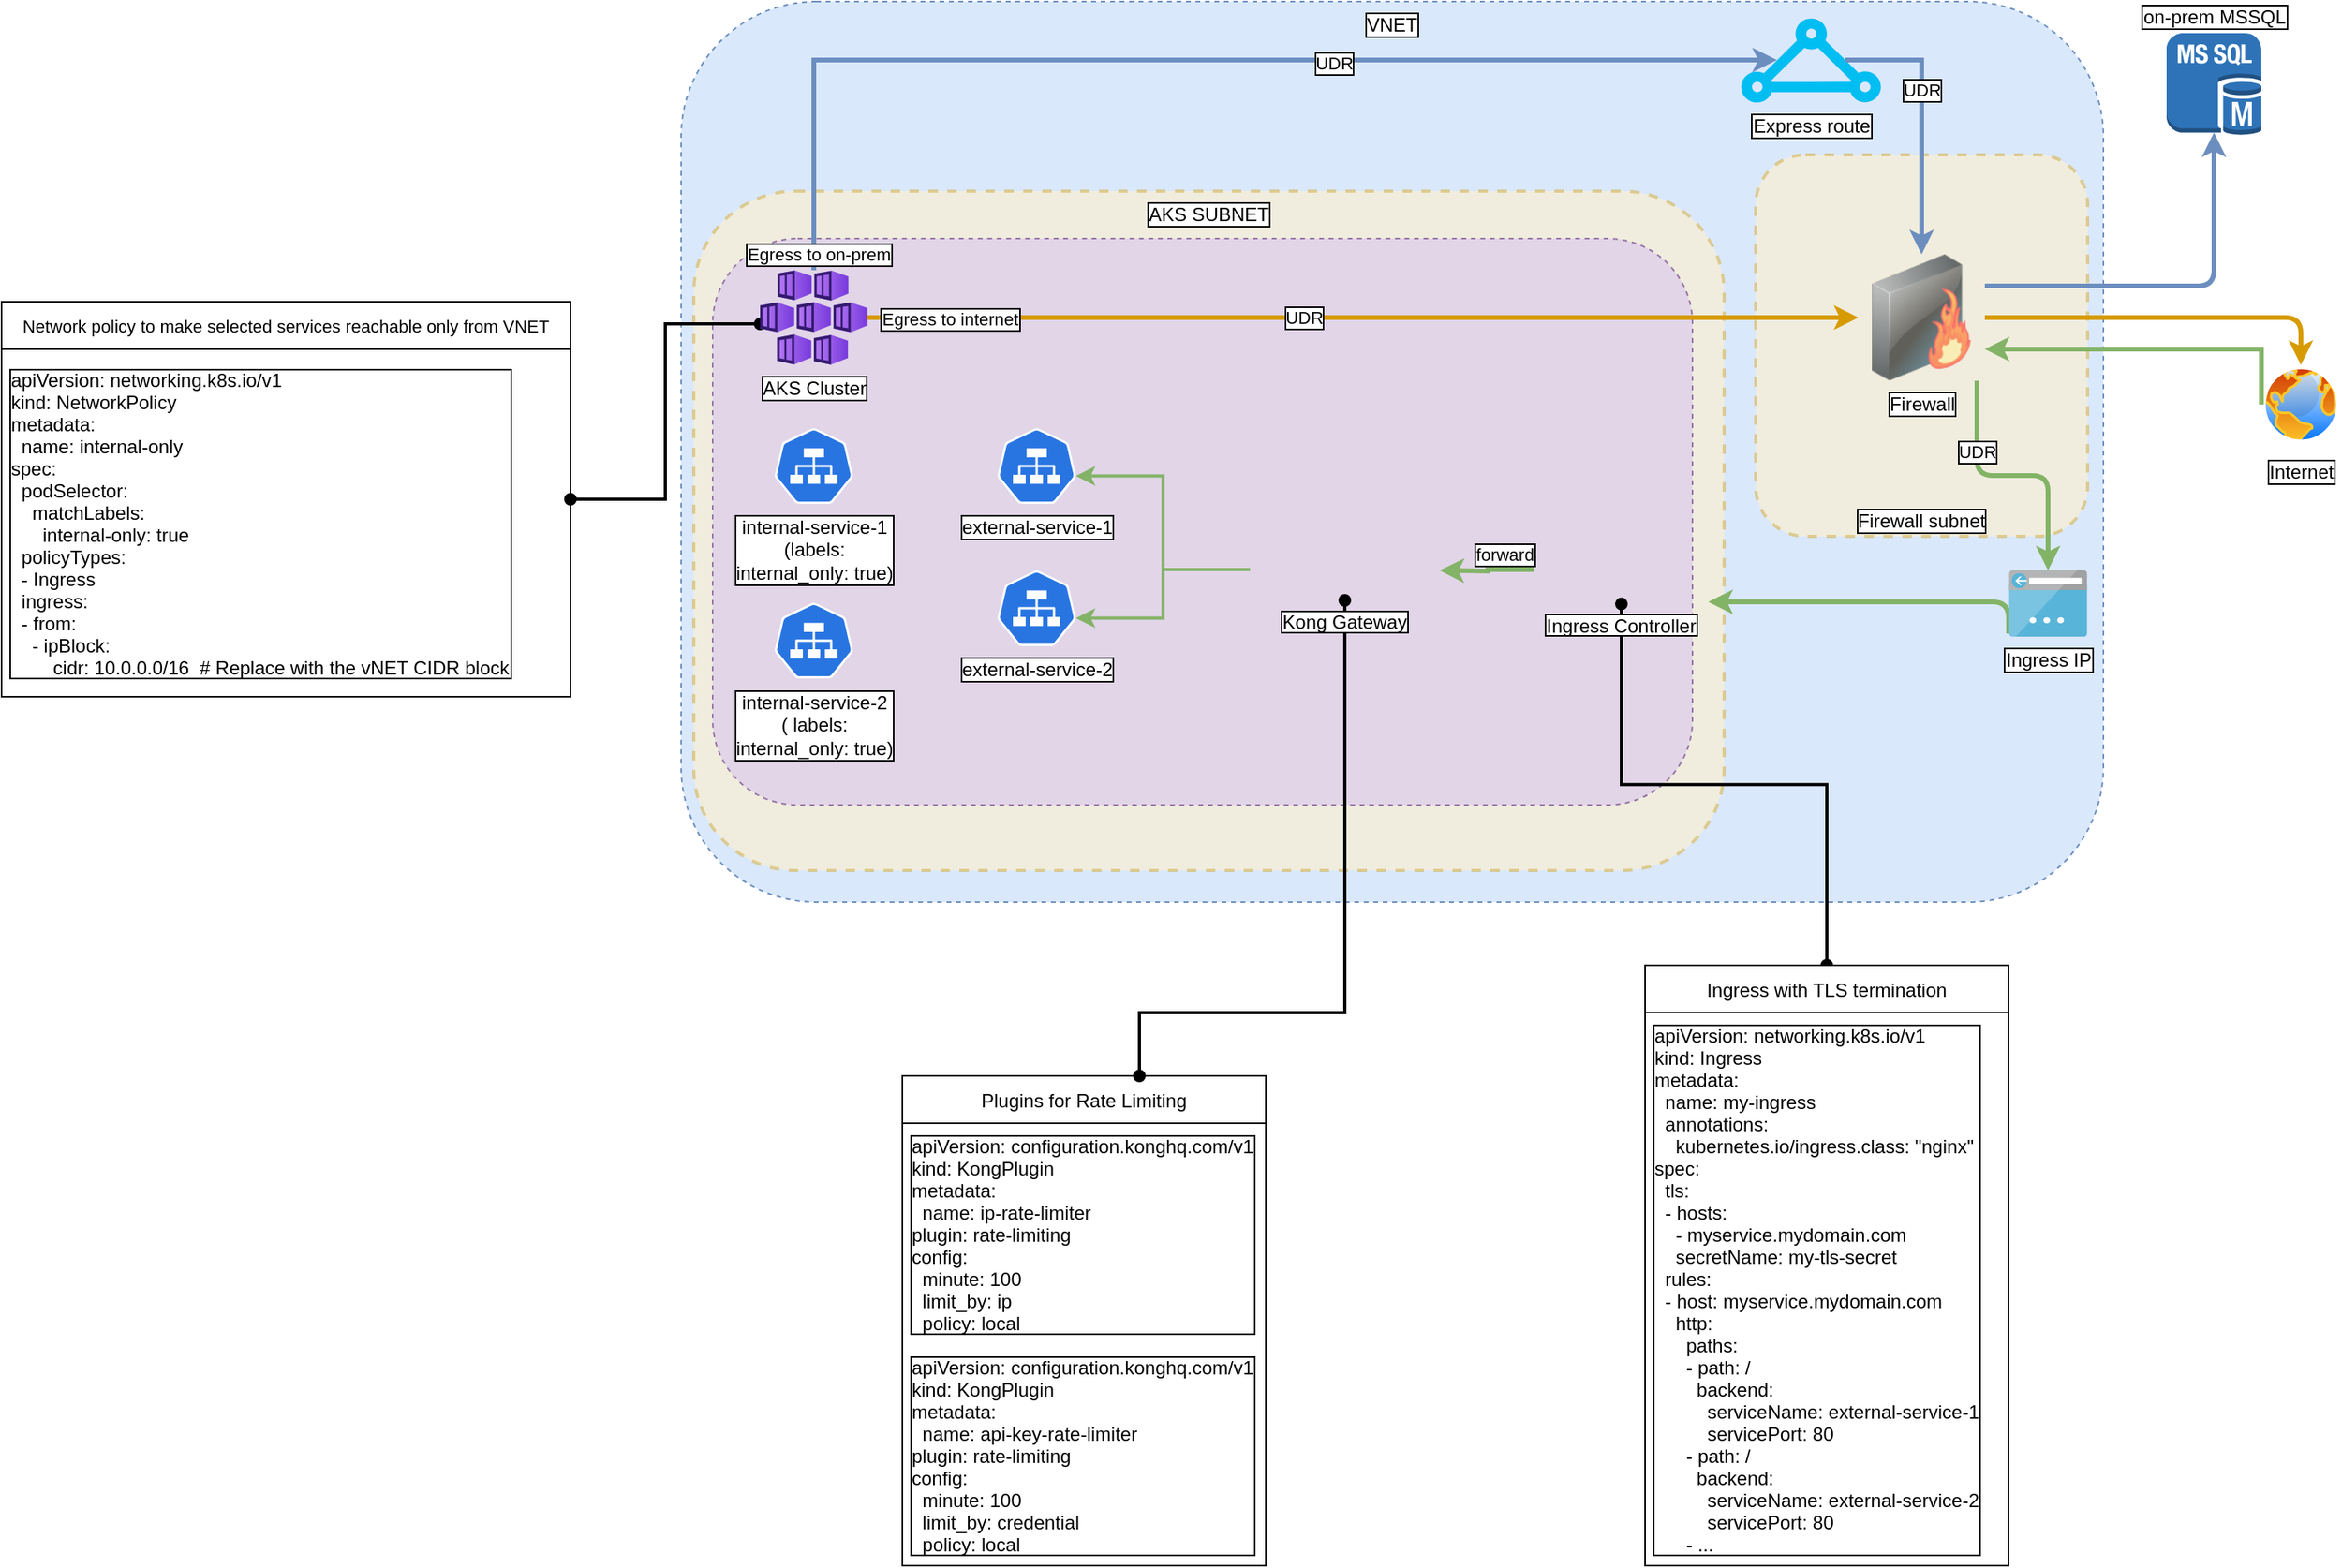 <mxfile version="20.3.0" type="device"><diagram id="5fU6hoVWIWS8tqr2ocvI" name="Page-1"><mxGraphModel dx="2037" dy="1293" grid="1" gridSize="10" guides="1" tooltips="1" connect="1" arrows="1" fold="1" page="1" pageScale="1" pageWidth="827" pageHeight="1169" math="0" shadow="0"><root><mxCell id="0"/><mxCell id="1" parent="0"/><mxCell id="zWb_WGWI-SSOLeGuSJnN-10" value="VNET" style="rounded=1;whiteSpace=wrap;html=1;dashed=1;fillColor=#dae8fc;strokeColor=#6c8ebf;verticalAlign=top;labelBackgroundColor=default;labelBorderColor=default;" parent="1" vertex="1"><mxGeometry x="540" y="120" width="900" height="570" as="geometry"/></mxCell><mxCell id="mbdMay1QVsaj-_D-__YQ-46" value="AKS SUBNET" style="rounded=1;whiteSpace=wrap;html=1;labelBackgroundColor=default;labelBorderColor=default;strokeWidth=2;fillColor=#fff2cc;strokeColor=#d6b656;opacity=60;dashed=1;verticalAlign=top;" vertex="1" parent="1"><mxGeometry x="548" y="240" width="652" height="430" as="geometry"/></mxCell><mxCell id="zWb_WGWI-SSOLeGuSJnN-13" value="" style="rounded=1;whiteSpace=wrap;html=1;dashed=1;fillColor=#e1d5e7;strokeColor=#9673a6;verticalAlign=top;" parent="1" vertex="1"><mxGeometry x="560" y="270" width="620" height="358.5" as="geometry"/></mxCell><mxCell id="mbdMay1QVsaj-_D-__YQ-61" style="edgeStyle=elbowEdgeStyle;rounded=1;sketch=0;orthogonalLoop=1;jettySize=auto;elbow=vertical;html=1;strokeWidth=3;startArrow=none;startFill=0;endArrow=classic;endFill=1;fillColor=#d5e8d4;strokeColor=#82b366;" edge="1" parent="1" target="mbdMay1QVsaj-_D-__YQ-13"><mxGeometry relative="1" as="geometry"><mxPoint x="1380" y="520" as="sourcePoint"/><Array as="points"><mxPoint x="1400" y="500"/><mxPoint x="1280" y="500"/><mxPoint x="1270" y="520"/></Array></mxGeometry></mxCell><mxCell id="zWb_WGWI-SSOLeGuSJnN-11" value="Ingress IP" style="sketch=0;aspect=fixed;html=1;points=[];align=center;image;fontSize=12;image=img/lib/mscae/App_Service_IPAddress.svg;labelBackgroundColor=default;labelBorderColor=default;" parent="1" vertex="1"><mxGeometry x="1380" y="480" width="50" height="42" as="geometry"/></mxCell><mxCell id="zWb_WGWI-SSOLeGuSJnN-14" value="Internet" style="aspect=fixed;perimeter=ellipsePerimeter;html=1;align=center;shadow=0;dashed=0;spacingTop=3;image;image=img/lib/active_directory/internet_globe.svg;labelBackgroundColor=default;fillColor=none;labelBorderColor=default;" parent="1" vertex="1"><mxGeometry x="1540" y="350" width="50" height="50" as="geometry"/></mxCell><mxCell id="mbdMay1QVsaj-_D-__YQ-26" style="edgeStyle=orthogonalEdgeStyle;rounded=0;orthogonalLoop=1;jettySize=auto;html=1;entryX=0.995;entryY=0.63;entryDx=0;entryDy=0;entryPerimeter=0;strokeWidth=2;fillColor=#d5e8d4;strokeColor=#82b366;" edge="1" parent="1" source="mbdMay1QVsaj-_D-__YQ-1" target="mbdMay1QVsaj-_D-__YQ-23"><mxGeometry relative="1" as="geometry"/></mxCell><mxCell id="mbdMay1QVsaj-_D-__YQ-27" style="edgeStyle=orthogonalEdgeStyle;rounded=0;orthogonalLoop=1;jettySize=auto;html=1;entryX=0.995;entryY=0.63;entryDx=0;entryDy=0;entryPerimeter=0;strokeWidth=2;fillColor=#d5e8d4;strokeColor=#82b366;" edge="1" parent="1" source="mbdMay1QVsaj-_D-__YQ-1" target="mbdMay1QVsaj-_D-__YQ-24"><mxGeometry relative="1" as="geometry"/></mxCell><mxCell id="mbdMay1QVsaj-_D-__YQ-4" value="Plugins for Rate Limiting" style="swimlane;fontStyle=0;childLayout=stackLayout;horizontal=1;startSize=30;horizontalStack=0;resizeParent=1;resizeParentMax=0;resizeLast=0;collapsible=1;marginBottom=0;labelBackgroundColor=default;labelBorderColor=none;" vertex="1" parent="1"><mxGeometry x="680" y="800" width="230" height="310" as="geometry"/></mxCell><mxCell id="mbdMay1QVsaj-_D-__YQ-5" value="apiVersion: configuration.konghq.com/v1&#10;kind: KongPlugin&#10;metadata:&#10;  name: ip-rate-limiter&#10;plugin: rate-limiting&#10;config:&#10;  minute: 100&#10;  limit_by: ip&#10;  policy: local" style="text;strokeColor=none;fillColor=none;align=left;verticalAlign=middle;spacingLeft=4;spacingRight=4;overflow=hidden;points=[[0,0.5],[1,0.5]];portConstraint=eastwest;rotatable=0;labelBackgroundColor=default;labelBorderColor=default;" vertex="1" parent="mbdMay1QVsaj-_D-__YQ-4"><mxGeometry y="30" width="230" height="140" as="geometry"/></mxCell><mxCell id="mbdMay1QVsaj-_D-__YQ-6" value="apiVersion: configuration.konghq.com/v1&#10;kind: KongPlugin&#10;metadata:&#10;  name: api-key-rate-limiter&#10;plugin: rate-limiting&#10;config:  &#10;  minute: 100  &#10;  limit_by: credential  &#10;  policy: local" style="text;strokeColor=none;fillColor=none;align=left;verticalAlign=middle;spacingLeft=4;spacingRight=4;overflow=hidden;points=[[0,0.5],[1,0.5]];portConstraint=eastwest;rotatable=0;labelBackgroundColor=default;labelBorderColor=default;" vertex="1" parent="mbdMay1QVsaj-_D-__YQ-4"><mxGeometry y="170" width="230" height="140" as="geometry"/></mxCell><mxCell id="mbdMay1QVsaj-_D-__YQ-14" style="edgeStyle=orthogonalEdgeStyle;rounded=0;orthogonalLoop=1;jettySize=auto;html=1;strokeWidth=3;fillColor=#d5e8d4;strokeColor=#82b366;" edge="1" parent="1" source="mbdMay1QVsaj-_D-__YQ-13"><mxGeometry relative="1" as="geometry"><mxPoint x="1020" y="480" as="targetPoint"/></mxGeometry></mxCell><mxCell id="mbdMay1QVsaj-_D-__YQ-16" value="forward" style="edgeLabel;html=1;align=center;verticalAlign=middle;resizable=0;points=[];labelBorderColor=default;" vertex="1" connectable="0" parent="mbdMay1QVsaj-_D-__YQ-14"><mxGeometry x="-0.041" y="1" relative="1" as="geometry"><mxPoint x="9" y="-10" as="offset"/></mxGeometry></mxCell><mxCell id="mbdMay1QVsaj-_D-__YQ-21" style="edgeStyle=orthogonalEdgeStyle;rounded=0;orthogonalLoop=1;jettySize=auto;html=1;entryX=0.5;entryY=1;entryDx=0;entryDy=0;strokeWidth=2;startArrow=oval;startFill=1;endArrow=oval;endFill=1;" edge="1" parent="1" source="mbdMay1QVsaj-_D-__YQ-17" target="mbdMay1QVsaj-_D-__YQ-13"><mxGeometry relative="1" as="geometry"/></mxCell><mxCell id="mbdMay1QVsaj-_D-__YQ-13" value="Ingress Controller" style="shape=image;verticalLabelPosition=bottom;labelBackgroundColor=default;verticalAlign=top;aspect=fixed;imageAspect=0;image=https://www.nginx.com/wp-content/uploads/2021/08/NGINX-Part-of-F5-horiz-black-type-1.svg;labelBorderColor=default;" vertex="1" parent="1"><mxGeometry x="1080" y="457.68" width="110" height="43.63" as="geometry"/></mxCell><mxCell id="mbdMay1QVsaj-_D-__YQ-17" value="Ingress with TLS termination" style="swimlane;fontStyle=0;childLayout=stackLayout;horizontal=1;startSize=30;horizontalStack=0;resizeParent=1;resizeParentMax=0;resizeLast=0;collapsible=1;marginBottom=0;labelBackgroundColor=default;labelBorderColor=none;" vertex="1" parent="1"><mxGeometry x="1150" y="730" width="230" height="380" as="geometry"/></mxCell><mxCell id="mbdMay1QVsaj-_D-__YQ-18" value="apiVersion: networking.k8s.io/v1&#10;kind: Ingress&#10;metadata:&#10;  name: my-ingress&#10;  annotations:&#10;    kubernetes.io/ingress.class: &quot;nginx&quot;&#10;spec:&#10;  tls:&#10;  - hosts:&#10;    - myservice.mydomain.com&#10;    secretName: my-tls-secret&#10;  rules:&#10;  - host: myservice.mydomain.com&#10;    http:&#10;      paths:&#10;      - path: /&#10;        backend:&#10;          serviceName: external-service-1&#10;          servicePort: 80&#10;      - path: /&#10;        backend:&#10;          serviceName: external-service-2&#10;          servicePort: 80&#10;      - ..." style="text;strokeColor=none;fillColor=none;align=left;verticalAlign=middle;spacingLeft=4;spacingRight=4;overflow=hidden;points=[[0,0.5],[1,0.5]];portConstraint=eastwest;rotatable=0;labelBackgroundColor=default;labelBorderColor=default;" vertex="1" parent="mbdMay1QVsaj-_D-__YQ-17"><mxGeometry y="30" width="230" height="350" as="geometry"/></mxCell><mxCell id="mbdMay1QVsaj-_D-__YQ-23" value="external-service-1" style="sketch=0;html=1;dashed=0;whitespace=wrap;fillColor=#2875E2;strokeColor=#ffffff;points=[[0.005,0.63,0],[0.1,0.2,0],[0.9,0.2,0],[0.5,0,0],[0.995,0.63,0],[0.72,0.99,0],[0.5,1,0],[0.28,0.99,0]];shape=mxgraph.kubernetes.icon;prIcon=svc;labelBackgroundColor=default;labelBorderColor=default;verticalAlign=top;labelPosition=center;verticalLabelPosition=bottom;align=center;" vertex="1" parent="1"><mxGeometry x="740" y="390" width="50" height="48" as="geometry"/></mxCell><mxCell id="mbdMay1QVsaj-_D-__YQ-24" value="external-service-2" style="sketch=0;html=1;dashed=0;whitespace=wrap;fillColor=#2875E2;strokeColor=#ffffff;points=[[0.005,0.63,0],[0.1,0.2,0],[0.9,0.2,0],[0.5,0,0],[0.995,0.63,0],[0.72,0.99,0],[0.5,1,0],[0.28,0.99,0]];shape=mxgraph.kubernetes.icon;prIcon=svc;labelBackgroundColor=default;labelBorderColor=default;verticalAlign=top;labelPosition=center;verticalLabelPosition=bottom;align=center;" vertex="1" parent="1"><mxGeometry x="740" y="480" width="50" height="48" as="geometry"/></mxCell><mxCell id="mbdMay1QVsaj-_D-__YQ-28" value="internal-service-1&lt;br&gt;(labels:&lt;br&gt;internal_only: true)" style="sketch=0;html=1;dashed=0;whitespace=wrap;fillColor=#2875E2;strokeColor=#ffffff;points=[[0.005,0.63,0],[0.1,0.2,0],[0.9,0.2,0],[0.5,0,0],[0.995,0.63,0],[0.72,0.99,0],[0.5,1,0],[0.28,0.99,0]];shape=mxgraph.kubernetes.icon;prIcon=svc;labelBackgroundColor=default;labelBorderColor=default;verticalAlign=top;labelPosition=center;verticalLabelPosition=bottom;align=center;" vertex="1" parent="1"><mxGeometry x="599" y="390" width="50" height="48" as="geometry"/></mxCell><mxCell id="mbdMay1QVsaj-_D-__YQ-29" value="internal-service-2&lt;br&gt;( labels:&lt;br&gt;internal_only: true)" style="sketch=0;html=1;dashed=0;whitespace=wrap;fillColor=#2875E2;strokeColor=#ffffff;points=[[0.005,0.63,0],[0.1,0.2,0],[0.9,0.2,0],[0.5,0,0],[0.995,0.63,0],[0.72,0.99,0],[0.5,1,0],[0.28,0.99,0]];shape=mxgraph.kubernetes.icon;prIcon=svc;labelBackgroundColor=default;labelBorderColor=default;verticalAlign=top;labelPosition=center;verticalLabelPosition=bottom;align=center;" vertex="1" parent="1"><mxGeometry x="599" y="500.5" width="50" height="48" as="geometry"/></mxCell><mxCell id="mbdMay1QVsaj-_D-__YQ-38" style="edgeStyle=orthogonalEdgeStyle;rounded=0;orthogonalLoop=1;jettySize=auto;html=1;strokeWidth=2;endArrow=oval;endFill=1;entryX=0;entryY=0.567;entryDx=0;entryDy=0;entryPerimeter=0;startArrow=oval;startFill=1;" edge="1" parent="1" source="mbdMay1QVsaj-_D-__YQ-34" target="zWb_WGWI-SSOLeGuSJnN-2"><mxGeometry relative="1" as="geometry"><mxPoint x="520" y="314" as="targetPoint"/></mxGeometry></mxCell><mxCell id="mbdMay1QVsaj-_D-__YQ-34" value="Network policy to make selected services reachable only from VNET" style="swimlane;fontStyle=0;childLayout=stackLayout;horizontal=1;startSize=30;horizontalStack=0;resizeParent=1;resizeParentMax=0;resizeLast=0;collapsible=1;marginBottom=0;labelBackgroundColor=default;labelBorderColor=none;fontSize=11;" vertex="1" parent="1"><mxGeometry x="110" y="310" width="360" height="250" as="geometry"/></mxCell><mxCell id="mbdMay1QVsaj-_D-__YQ-35" value="apiVersion: networking.k8s.io/v1&#10;kind: NetworkPolicy&#10;metadata:&#10;  name: internal-only&#10;spec:&#10;  podSelector:&#10;    matchLabels:&#10;      internal-only: true&#10;  policyTypes:&#10;  - Ingress&#10;  ingress:&#10;  - from:&#10;    - ipBlock:&#10;        cidr: 10.0.0.0/16  # Replace with the vNET CIDR block" style="text;strokeColor=none;fillColor=none;align=left;verticalAlign=middle;spacingLeft=4;spacingRight=4;overflow=hidden;points=[[0,0.5],[1,0.5]];portConstraint=eastwest;rotatable=0;labelBackgroundColor=default;labelBorderColor=default;" vertex="1" parent="mbdMay1QVsaj-_D-__YQ-34"><mxGeometry y="30" width="360" height="220" as="geometry"/></mxCell><mxCell id="mbdMay1QVsaj-_D-__YQ-39" value="Express route" style="verticalLabelPosition=bottom;html=1;verticalAlign=top;align=center;strokeColor=none;fillColor=#00BEF2;shape=mxgraph.azure.express_route;pointerEvents=1;labelBackgroundColor=default;labelBorderColor=default;" vertex="1" parent="1"><mxGeometry x="1210" y="130" width="90" height="54" as="geometry"/></mxCell><mxCell id="mbdMay1QVsaj-_D-__YQ-8" style="edgeStyle=orthogonalEdgeStyle;rounded=0;orthogonalLoop=1;jettySize=auto;html=1;strokeWidth=2;endArrow=oval;endFill=1;startArrow=oval;startFill=1;" edge="1" parent="1" source="mbdMay1QVsaj-_D-__YQ-4" target="mbdMay1QVsaj-_D-__YQ-1"><mxGeometry relative="1" as="geometry"><Array as="points"><mxPoint x="830" y="760"/><mxPoint x="960" y="760"/></Array></mxGeometry></mxCell><mxCell id="mbdMay1QVsaj-_D-__YQ-1" value="Kong Gateway" style="shape=image;verticalLabelPosition=bottom;labelBackgroundColor=default;verticalAlign=top;aspect=fixed;imageAspect=0;image=https://konghq.com/wp-content/themes/konghq/assets/img/gradient-logo.svg;labelBorderColor=default;" vertex="1" parent="1"><mxGeometry x="900" y="460" width="120" height="39" as="geometry"/></mxCell><mxCell id="mbdMay1QVsaj-_D-__YQ-49" style="edgeStyle=elbowEdgeStyle;rounded=0;orthogonalLoop=1;jettySize=auto;elbow=vertical;html=1;entryX=0.26;entryY=0.5;entryDx=0;entryDy=0;entryPerimeter=0;strokeWidth=3;startArrow=none;startFill=0;endArrow=classic;endFill=1;fillColor=#dae8fc;strokeColor=#6c8ebf;" edge="1" parent="1" source="zWb_WGWI-SSOLeGuSJnN-2" target="mbdMay1QVsaj-_D-__YQ-39"><mxGeometry relative="1" as="geometry"><Array as="points"><mxPoint x="920" y="157"/></Array></mxGeometry></mxCell><mxCell id="mbdMay1QVsaj-_D-__YQ-52" value="UDR" style="edgeLabel;html=1;align=center;verticalAlign=middle;resizable=0;points=[];labelBorderColor=default;" vertex="1" connectable="0" parent="mbdMay1QVsaj-_D-__YQ-49"><mxGeometry x="0.245" y="-2" relative="1" as="geometry"><mxPoint as="offset"/></mxGeometry></mxCell><mxCell id="mbdMay1QVsaj-_D-__YQ-57" value="Egress to on-prem" style="edgeLabel;html=1;align=center;verticalAlign=middle;resizable=0;points=[];labelBorderColor=default;" vertex="1" connectable="0" parent="mbdMay1QVsaj-_D-__YQ-49"><mxGeometry x="-0.83" y="-3" relative="1" as="geometry"><mxPoint y="53" as="offset"/></mxGeometry></mxCell><mxCell id="zWb_WGWI-SSOLeGuSJnN-2" value="AKS Cluster" style="aspect=fixed;html=1;points=[];align=center;image;fontSize=12;image=img/lib/azure2/compute/Kubernetes_Services.svg;labelBackgroundColor=default;labelBorderColor=default;" parent="1" vertex="1"><mxGeometry x="590" y="290" width="68" height="60" as="geometry"/></mxCell><mxCell id="mbdMay1QVsaj-_D-__YQ-51" value="Firewall subnet" style="rounded=1;whiteSpace=wrap;html=1;labelBackgroundColor=default;labelBorderColor=default;strokeWidth=2;fillColor=#fff2cc;strokeColor=#d6b656;opacity=60;dashed=1;verticalAlign=bottom;labelPosition=center;verticalLabelPosition=middle;align=center;" vertex="1" parent="1"><mxGeometry x="1220" y="217" width="210" height="241.5" as="geometry"/></mxCell><mxCell id="mbdMay1QVsaj-_D-__YQ-54" style="edgeStyle=elbowEdgeStyle;rounded=1;orthogonalLoop=1;jettySize=auto;elbow=vertical;html=1;strokeWidth=3;startArrow=none;startFill=0;endArrow=classic;endFill=1;fillColor=#dae8fc;strokeColor=#6c8ebf;entryX=0.5;entryY=0.975;entryDx=0;entryDy=0;entryPerimeter=0;sketch=0;" edge="1" parent="1" source="mbdMay1QVsaj-_D-__YQ-50" target="mbdMay1QVsaj-_D-__YQ-43"><mxGeometry relative="1" as="geometry"><mxPoint x="1500" y="210" as="targetPoint"/><Array as="points"><mxPoint x="1530" y="300"/></Array></mxGeometry></mxCell><mxCell id="mbdMay1QVsaj-_D-__YQ-43" value="on-prem MSSQL&lt;br&gt;" style="outlineConnect=0;dashed=0;verticalLabelPosition=top;verticalAlign=bottom;align=center;html=1;shape=mxgraph.aws3.ms_sql_instance;fillColor=#2E73B8;gradientColor=none;labelBackgroundColor=default;labelBorderColor=default;labelPosition=center;" vertex="1" parent="1"><mxGeometry x="1480" y="140" width="60" height="64.5" as="geometry"/></mxCell><mxCell id="mbdMay1QVsaj-_D-__YQ-60" style="edgeStyle=elbowEdgeStyle;rounded=1;sketch=0;orthogonalLoop=1;jettySize=auto;elbow=vertical;html=1;strokeWidth=3;startArrow=none;startFill=0;endArrow=classic;endFill=1;fillColor=#d5e8d4;strokeColor=#82b366;" edge="1" parent="1" source="mbdMay1QVsaj-_D-__YQ-50" target="zWb_WGWI-SSOLeGuSJnN-11"><mxGeometry relative="1" as="geometry"><Array as="points"><mxPoint x="1360" y="420"/><mxPoint x="1405" y="460"/><mxPoint x="1380" y="410"/><mxPoint x="1360" y="460"/><mxPoint x="1260" y="450"/></Array></mxGeometry></mxCell><mxCell id="mbdMay1QVsaj-_D-__YQ-64" value="UDR" style="edgeLabel;html=1;align=center;verticalAlign=middle;resizable=0;points=[];labelBorderColor=default;" vertex="1" connectable="0" parent="mbdMay1QVsaj-_D-__YQ-60"><mxGeometry x="-0.638" relative="1" as="geometry"><mxPoint y="15" as="offset"/></mxGeometry></mxCell><mxCell id="mbdMay1QVsaj-_D-__YQ-44" style="edgeStyle=orthogonalEdgeStyle;rounded=0;orthogonalLoop=1;jettySize=auto;html=1;strokeWidth=3;fillColor=#dae8fc;strokeColor=#6c8ebf;exitX=0.74;exitY=0.5;exitDx=0;exitDy=0;exitPerimeter=0;" edge="1" parent="1" source="mbdMay1QVsaj-_D-__YQ-39" target="mbdMay1QVsaj-_D-__YQ-50"><mxGeometry relative="1" as="geometry"><Array as="points"><mxPoint x="1325" y="157"/></Array></mxGeometry></mxCell><mxCell id="mbdMay1QVsaj-_D-__YQ-53" value="UDR" style="edgeLabel;html=1;align=center;verticalAlign=middle;resizable=0;points=[];labelBorderColor=default;" vertex="1" connectable="0" parent="mbdMay1QVsaj-_D-__YQ-44"><mxGeometry x="-0.218" relative="1" as="geometry"><mxPoint as="offset"/></mxGeometry></mxCell><mxCell id="mbdMay1QVsaj-_D-__YQ-58" style="edgeStyle=elbowEdgeStyle;rounded=1;sketch=0;orthogonalLoop=1;jettySize=auto;elbow=vertical;html=1;entryX=0.5;entryY=0;entryDx=0;entryDy=0;strokeWidth=3;startArrow=none;startFill=0;endArrow=classic;endFill=1;fillColor=#ffe6cc;strokeColor=#d79b00;" edge="1" parent="1" source="mbdMay1QVsaj-_D-__YQ-50" target="zWb_WGWI-SSOLeGuSJnN-14"><mxGeometry relative="1" as="geometry"><Array as="points"><mxPoint x="1460" y="320"/><mxPoint x="1460" y="340"/></Array></mxGeometry></mxCell><mxCell id="mbdMay1QVsaj-_D-__YQ-50" value="Firewall&lt;br&gt;" style="image;html=1;image=img/lib/clip_art/networking/Firewall-page1_128x128.png;rounded=1;dashed=1;labelBackgroundColor=default;labelBorderColor=default;strokeWidth=2;opacity=60;" vertex="1" parent="1"><mxGeometry x="1285" y="280" width="80" height="80" as="geometry"/></mxCell><mxCell id="mbdMay1QVsaj-_D-__YQ-55" style="edgeStyle=elbowEdgeStyle;rounded=0;orthogonalLoop=1;jettySize=auto;elbow=vertical;html=1;strokeWidth=3;startArrow=none;startFill=0;endArrow=classic;endFill=1;fillColor=#ffe6cc;strokeColor=#d79b00;" edge="1" parent="1" source="zWb_WGWI-SSOLeGuSJnN-2" target="mbdMay1QVsaj-_D-__YQ-50"><mxGeometry relative="1" as="geometry"/></mxCell><mxCell id="mbdMay1QVsaj-_D-__YQ-56" value="UDR" style="edgeLabel;html=1;align=center;verticalAlign=middle;resizable=0;points=[];labelBorderColor=default;" vertex="1" connectable="0" parent="mbdMay1QVsaj-_D-__YQ-55"><mxGeometry x="-0.372" y="-2" relative="1" as="geometry"><mxPoint x="79" y="-2" as="offset"/></mxGeometry></mxCell><mxCell id="mbdMay1QVsaj-_D-__YQ-59" value="Egress to internet" style="edgeLabel;html=1;align=center;verticalAlign=middle;resizable=0;points=[];labelBackgroundColor=default;labelBorderColor=default;" vertex="1" connectable="0" parent="mbdMay1QVsaj-_D-__YQ-55"><mxGeometry x="-0.891" y="-1" relative="1" as="geometry"><mxPoint x="18" as="offset"/></mxGeometry></mxCell><mxCell id="mbdMay1QVsaj-_D-__YQ-48" style="edgeStyle=elbowEdgeStyle;rounded=0;orthogonalLoop=1;jettySize=auto;elbow=vertical;html=1;strokeWidth=3;startArrow=none;startFill=0;endArrow=classic;endFill=1;entryX=1;entryY=0.75;entryDx=0;entryDy=0;fillColor=#d5e8d4;strokeColor=#82b366;exitX=0;exitY=0.5;exitDx=0;exitDy=0;" edge="1" parent="1" source="zWb_WGWI-SSOLeGuSJnN-14" target="mbdMay1QVsaj-_D-__YQ-50"><mxGeometry relative="1" as="geometry"><mxPoint x="1350" y="480" as="targetPoint"/><Array as="points"><mxPoint x="1420" y="340"/><mxPoint x="1410" y="350"/></Array></mxGeometry></mxCell></root></mxGraphModel></diagram></mxfile>